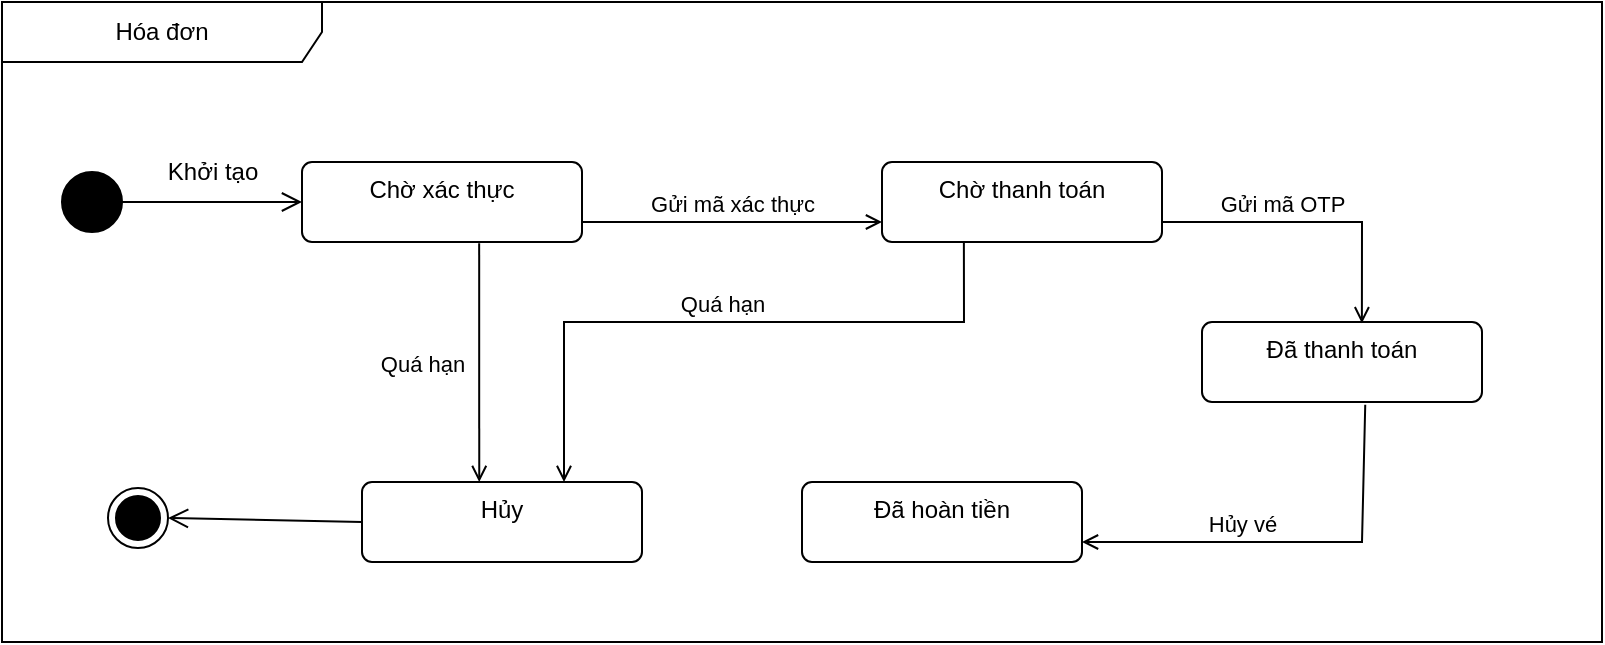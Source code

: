<mxfile version="26.0.16">
  <diagram name="Page-1" id="uyLgyhAHT6Txw997STSm">
    <mxGraphModel dx="1290" dy="1821" grid="0" gridSize="10" guides="1" tooltips="1" connect="1" arrows="1" fold="1" page="1" pageScale="1" pageWidth="1600" pageHeight="1200" math="0" shadow="0">
      <root>
        <mxCell id="0" />
        <mxCell id="1" parent="0" />
        <mxCell id="0y1p2ZdWh8FgVktb7eQu-8" value="Chờ xác thực" style="html=1;align=center;verticalAlign=top;rounded=1;absoluteArcSize=1;arcSize=10;dashed=0;whiteSpace=wrap;" parent="1" vertex="1">
          <mxGeometry x="350" y="-560" width="140" height="40" as="geometry" />
        </mxCell>
        <mxCell id="0y1p2ZdWh8FgVktb7eQu-11" value="Chờ thanh toán" style="html=1;align=center;verticalAlign=top;rounded=1;absoluteArcSize=1;arcSize=10;dashed=0;whiteSpace=wrap;" parent="1" vertex="1">
          <mxGeometry x="640" y="-560" width="140" height="40" as="geometry" />
        </mxCell>
        <mxCell id="0y1p2ZdWh8FgVktb7eQu-12" value="Đã thanh toán" style="html=1;align=center;verticalAlign=top;rounded=1;absoluteArcSize=1;arcSize=10;dashed=0;whiteSpace=wrap;" parent="1" vertex="1">
          <mxGeometry x="800" y="-480" width="140" height="40" as="geometry" />
        </mxCell>
        <mxCell id="PY2EMh2nqRlK2ooGNQdz-1" value="Hủy" style="html=1;align=center;verticalAlign=top;rounded=1;absoluteArcSize=1;arcSize=10;dashed=0;whiteSpace=wrap;" parent="1" vertex="1">
          <mxGeometry x="380" y="-400" width="140" height="40" as="geometry" />
        </mxCell>
        <mxCell id="PY2EMh2nqRlK2ooGNQdz-2" value="Đã hoàn tiền" style="html=1;align=center;verticalAlign=top;rounded=1;absoluteArcSize=1;arcSize=10;dashed=0;whiteSpace=wrap;" parent="1" vertex="1">
          <mxGeometry x="600" y="-400" width="140" height="40" as="geometry" />
        </mxCell>
        <mxCell id="PY2EMh2nqRlK2ooGNQdz-3" value="Gửi mã xác thực" style="html=1;verticalAlign=bottom;labelBackgroundColor=none;endArrow=open;endFill=0;rounded=0;exitX=1;exitY=0.75;exitDx=0;exitDy=0;entryX=0;entryY=0.75;entryDx=0;entryDy=0;" parent="1" source="0y1p2ZdWh8FgVktb7eQu-8" target="0y1p2ZdWh8FgVktb7eQu-11" edge="1">
          <mxGeometry width="160" relative="1" as="geometry">
            <mxPoint x="570" y="-430" as="sourcePoint" />
            <mxPoint x="730" y="-430" as="targetPoint" />
          </mxGeometry>
        </mxCell>
        <mxCell id="PY2EMh2nqRlK2ooGNQdz-4" value="Khởi tạo" style="text;html=1;align=center;verticalAlign=middle;resizable=0;points=[];autosize=1;strokeColor=none;fillColor=none;" parent="1" vertex="1">
          <mxGeometry x="270" y="-570" width="70" height="30" as="geometry" />
        </mxCell>
        <mxCell id="PY2EMh2nqRlK2ooGNQdz-8" value="Gửi mã OTP" style="html=1;verticalAlign=bottom;labelBackgroundColor=none;endArrow=open;endFill=0;rounded=0;exitX=1;exitY=0.75;exitDx=0;exitDy=0;entryX=0.571;entryY=0.015;entryDx=0;entryDy=0;entryPerimeter=0;" parent="1" source="0y1p2ZdWh8FgVktb7eQu-11" target="0y1p2ZdWh8FgVktb7eQu-12" edge="1">
          <mxGeometry x="-0.203" width="160" relative="1" as="geometry">
            <mxPoint x="660" y="-460.5" as="sourcePoint" />
            <mxPoint x="810" y="-460.5" as="targetPoint" />
            <Array as="points">
              <mxPoint x="880" y="-530" />
            </Array>
            <mxPoint as="offset" />
          </mxGeometry>
        </mxCell>
        <mxCell id="PY2EMh2nqRlK2ooGNQdz-9" value="Quá hạn" style="html=1;verticalAlign=bottom;labelBackgroundColor=none;endArrow=open;endFill=0;rounded=0;exitX=0.597;exitY=1.015;exitDx=0;exitDy=0;exitPerimeter=0;entryX=0.383;entryY=0;entryDx=0;entryDy=0;entryPerimeter=0;" parent="1" edge="1">
          <mxGeometry x="0.162" y="-29" width="160" relative="1" as="geometry">
            <mxPoint x="438.58" y="-519.4" as="sourcePoint" />
            <mxPoint x="438.62" y="-400" as="targetPoint" />
            <mxPoint as="offset" />
          </mxGeometry>
        </mxCell>
        <mxCell id="PY2EMh2nqRlK2ooGNQdz-10" value="Quá hạn" style="html=1;verticalAlign=bottom;labelBackgroundColor=none;endArrow=open;endFill=0;rounded=0;exitX=0.571;exitY=1;exitDx=0;exitDy=0;exitPerimeter=0;entryX=1;entryY=0;entryDx=0;entryDy=0;" parent="1" edge="1">
          <mxGeometry x="0.006" width="160" relative="1" as="geometry">
            <mxPoint x="680.94" y="-520" as="sourcePoint" />
            <mxPoint x="481" y="-400" as="targetPoint" />
            <mxPoint as="offset" />
            <Array as="points">
              <mxPoint x="681" y="-480" />
              <mxPoint x="581" y="-480" />
              <mxPoint x="481" y="-480" />
              <mxPoint x="481" y="-430" />
            </Array>
          </mxGeometry>
        </mxCell>
        <mxCell id="PY2EMh2nqRlK2ooGNQdz-11" value="Hủy vé" style="html=1;verticalAlign=bottom;labelBackgroundColor=none;endArrow=open;endFill=0;rounded=0;exitX=0.583;exitY=1.035;exitDx=0;exitDy=0;entryX=1;entryY=0.75;entryDx=0;entryDy=0;exitPerimeter=0;" parent="1" source="0y1p2ZdWh8FgVktb7eQu-12" target="PY2EMh2nqRlK2ooGNQdz-2" edge="1">
          <mxGeometry x="0.233" width="160" relative="1" as="geometry">
            <mxPoint x="790" y="-400" as="sourcePoint" />
            <mxPoint x="890" y="-349" as="targetPoint" />
            <Array as="points">
              <mxPoint x="880" y="-370" />
            </Array>
            <mxPoint as="offset" />
          </mxGeometry>
        </mxCell>
        <mxCell id="PY2EMh2nqRlK2ooGNQdz-12" value="Hóa đơn" style="shape=umlFrame;whiteSpace=wrap;html=1;pointerEvents=0;recursiveResize=0;container=1;collapsible=0;width=160;" parent="1" vertex="1">
          <mxGeometry x="200" y="-640" width="800" height="320" as="geometry" />
        </mxCell>
        <mxCell id="rKvQN3uPpp2ZcMI9Jbjn-1" value="" style="ellipse;html=1;shape=endState;fillColor=strokeColor;" vertex="1" parent="PY2EMh2nqRlK2ooGNQdz-12">
          <mxGeometry x="53" y="243" width="30" height="30" as="geometry" />
        </mxCell>
        <mxCell id="rKvQN3uPpp2ZcMI9Jbjn-2" value="" style="ellipse;fillColor=strokeColor;html=1;" vertex="1" parent="PY2EMh2nqRlK2ooGNQdz-12">
          <mxGeometry x="30" y="85" width="30" height="30" as="geometry" />
        </mxCell>
        <mxCell id="rKvQN3uPpp2ZcMI9Jbjn-3" value="" style="endArrow=open;startArrow=none;endFill=0;startFill=0;endSize=8;html=1;verticalAlign=bottom;labelBackgroundColor=none;strokeWidth=1;rounded=0;exitX=1;exitY=0.5;exitDx=0;exitDy=0;entryX=0;entryY=0.5;entryDx=0;entryDy=0;" edge="1" parent="1" source="rKvQN3uPpp2ZcMI9Jbjn-2" target="0y1p2ZdWh8FgVktb7eQu-8">
          <mxGeometry width="160" relative="1" as="geometry">
            <mxPoint x="576" y="-522" as="sourcePoint" />
            <mxPoint x="736" y="-522" as="targetPoint" />
          </mxGeometry>
        </mxCell>
        <mxCell id="rKvQN3uPpp2ZcMI9Jbjn-4" value="" style="endArrow=open;startArrow=none;endFill=0;startFill=0;endSize=8;html=1;verticalAlign=bottom;labelBackgroundColor=none;strokeWidth=1;rounded=0;exitX=0;exitY=0.5;exitDx=0;exitDy=0;entryX=1;entryY=0.5;entryDx=0;entryDy=0;" edge="1" parent="1" source="PY2EMh2nqRlK2ooGNQdz-1" target="rKvQN3uPpp2ZcMI9Jbjn-1">
          <mxGeometry width="160" relative="1" as="geometry">
            <mxPoint x="270" y="-530" as="sourcePoint" />
            <mxPoint x="360" y="-530" as="targetPoint" />
          </mxGeometry>
        </mxCell>
      </root>
    </mxGraphModel>
  </diagram>
</mxfile>

